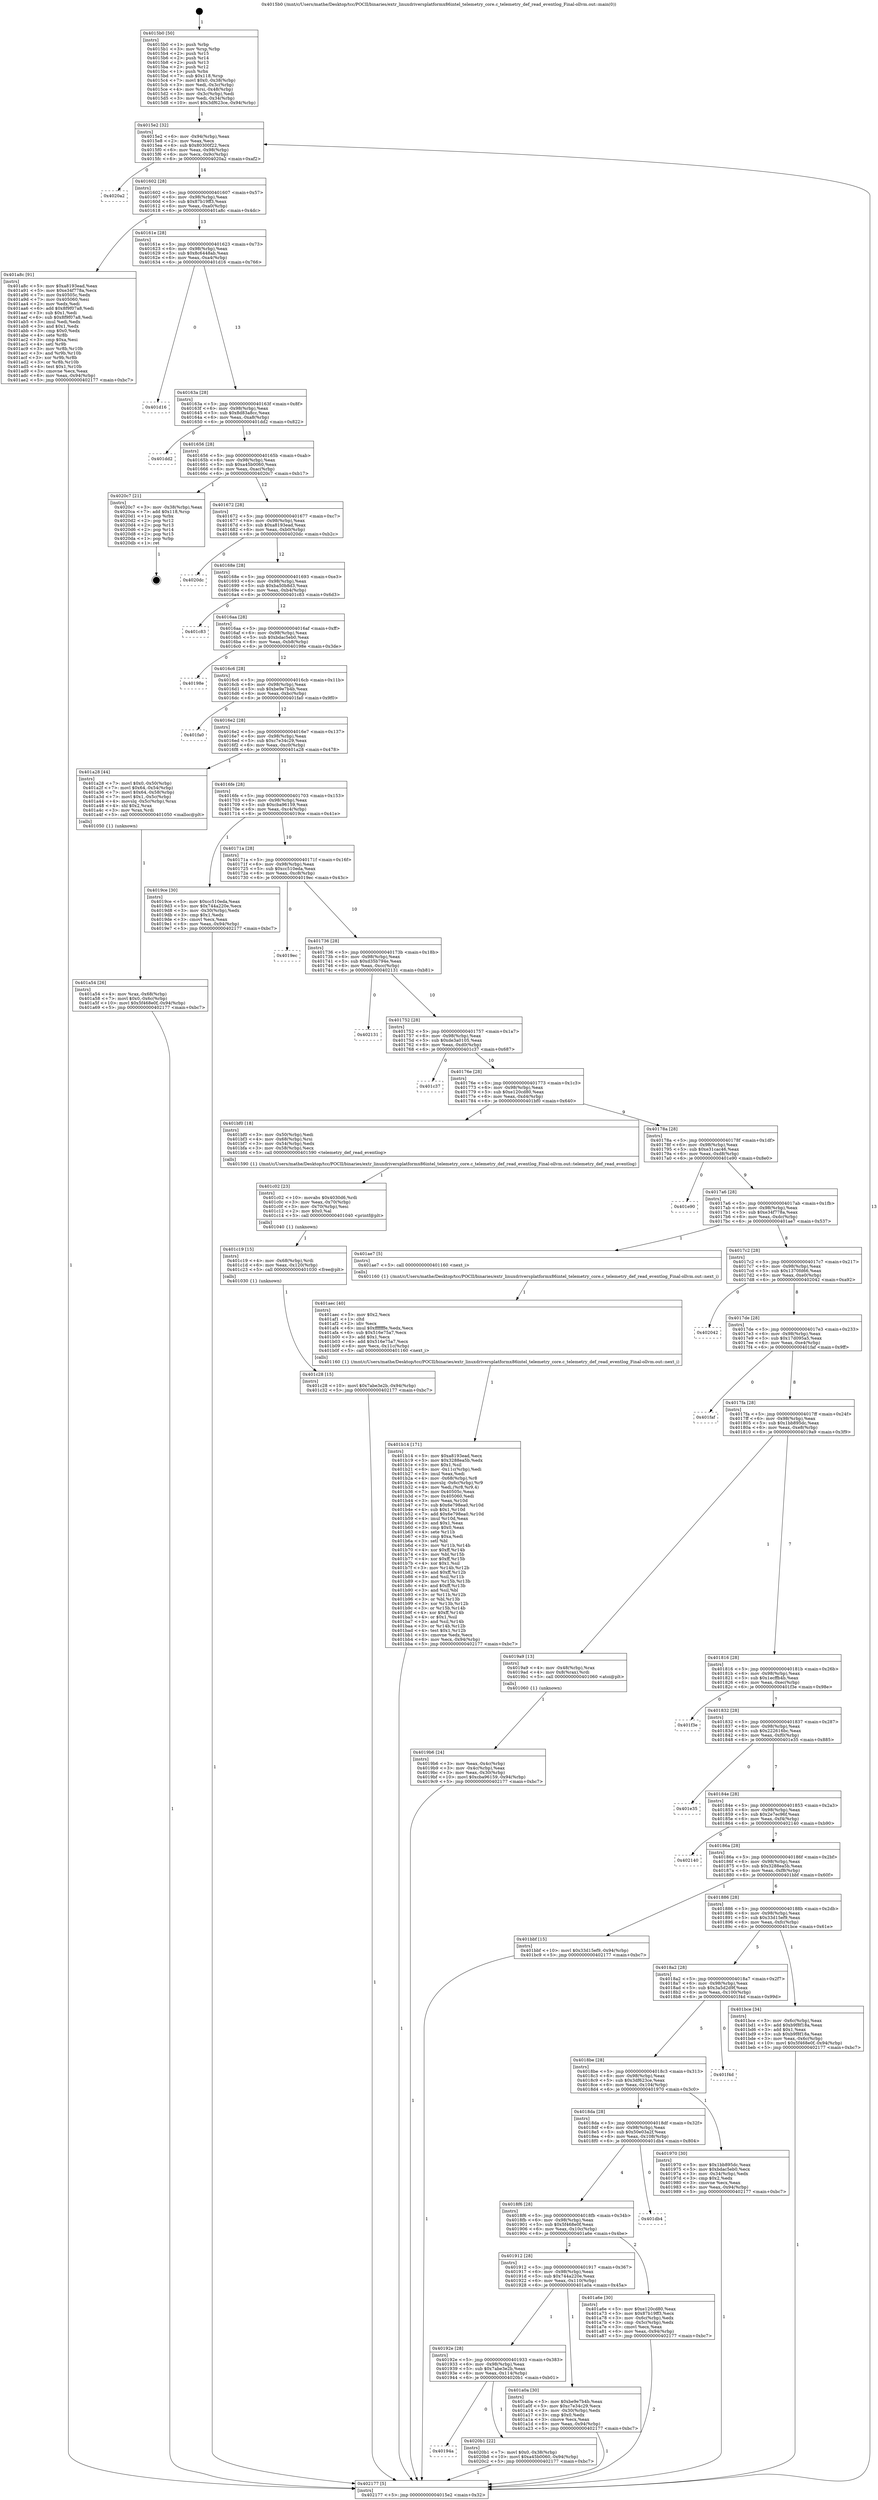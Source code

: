 digraph "0x4015b0" {
  label = "0x4015b0 (/mnt/c/Users/mathe/Desktop/tcc/POCII/binaries/extr_linuxdriversplatformx86intel_telemetry_core.c_telemetry_def_read_eventlog_Final-ollvm.out::main(0))"
  labelloc = "t"
  node[shape=record]

  Entry [label="",width=0.3,height=0.3,shape=circle,fillcolor=black,style=filled]
  "0x4015e2" [label="{
     0x4015e2 [32]\l
     | [instrs]\l
     &nbsp;&nbsp;0x4015e2 \<+6\>: mov -0x94(%rbp),%eax\l
     &nbsp;&nbsp;0x4015e8 \<+2\>: mov %eax,%ecx\l
     &nbsp;&nbsp;0x4015ea \<+6\>: sub $0x80300f22,%ecx\l
     &nbsp;&nbsp;0x4015f0 \<+6\>: mov %eax,-0x98(%rbp)\l
     &nbsp;&nbsp;0x4015f6 \<+6\>: mov %ecx,-0x9c(%rbp)\l
     &nbsp;&nbsp;0x4015fc \<+6\>: je 00000000004020a2 \<main+0xaf2\>\l
  }"]
  "0x4020a2" [label="{
     0x4020a2\l
  }", style=dashed]
  "0x401602" [label="{
     0x401602 [28]\l
     | [instrs]\l
     &nbsp;&nbsp;0x401602 \<+5\>: jmp 0000000000401607 \<main+0x57\>\l
     &nbsp;&nbsp;0x401607 \<+6\>: mov -0x98(%rbp),%eax\l
     &nbsp;&nbsp;0x40160d \<+5\>: sub $0x87b19ff3,%eax\l
     &nbsp;&nbsp;0x401612 \<+6\>: mov %eax,-0xa0(%rbp)\l
     &nbsp;&nbsp;0x401618 \<+6\>: je 0000000000401a8c \<main+0x4dc\>\l
  }"]
  Exit [label="",width=0.3,height=0.3,shape=circle,fillcolor=black,style=filled,peripheries=2]
  "0x401a8c" [label="{
     0x401a8c [91]\l
     | [instrs]\l
     &nbsp;&nbsp;0x401a8c \<+5\>: mov $0xa8193ead,%eax\l
     &nbsp;&nbsp;0x401a91 \<+5\>: mov $0xe34f778a,%ecx\l
     &nbsp;&nbsp;0x401a96 \<+7\>: mov 0x40505c,%edx\l
     &nbsp;&nbsp;0x401a9d \<+7\>: mov 0x405060,%esi\l
     &nbsp;&nbsp;0x401aa4 \<+2\>: mov %edx,%edi\l
     &nbsp;&nbsp;0x401aa6 \<+6\>: add $0x8f9f07a8,%edi\l
     &nbsp;&nbsp;0x401aac \<+3\>: sub $0x1,%edi\l
     &nbsp;&nbsp;0x401aaf \<+6\>: sub $0x8f9f07a8,%edi\l
     &nbsp;&nbsp;0x401ab5 \<+3\>: imul %edi,%edx\l
     &nbsp;&nbsp;0x401ab8 \<+3\>: and $0x1,%edx\l
     &nbsp;&nbsp;0x401abb \<+3\>: cmp $0x0,%edx\l
     &nbsp;&nbsp;0x401abe \<+4\>: sete %r8b\l
     &nbsp;&nbsp;0x401ac2 \<+3\>: cmp $0xa,%esi\l
     &nbsp;&nbsp;0x401ac5 \<+4\>: setl %r9b\l
     &nbsp;&nbsp;0x401ac9 \<+3\>: mov %r8b,%r10b\l
     &nbsp;&nbsp;0x401acc \<+3\>: and %r9b,%r10b\l
     &nbsp;&nbsp;0x401acf \<+3\>: xor %r9b,%r8b\l
     &nbsp;&nbsp;0x401ad2 \<+3\>: or %r8b,%r10b\l
     &nbsp;&nbsp;0x401ad5 \<+4\>: test $0x1,%r10b\l
     &nbsp;&nbsp;0x401ad9 \<+3\>: cmovne %ecx,%eax\l
     &nbsp;&nbsp;0x401adc \<+6\>: mov %eax,-0x94(%rbp)\l
     &nbsp;&nbsp;0x401ae2 \<+5\>: jmp 0000000000402177 \<main+0xbc7\>\l
  }"]
  "0x40161e" [label="{
     0x40161e [28]\l
     | [instrs]\l
     &nbsp;&nbsp;0x40161e \<+5\>: jmp 0000000000401623 \<main+0x73\>\l
     &nbsp;&nbsp;0x401623 \<+6\>: mov -0x98(%rbp),%eax\l
     &nbsp;&nbsp;0x401629 \<+5\>: sub $0x8c6448ab,%eax\l
     &nbsp;&nbsp;0x40162e \<+6\>: mov %eax,-0xa4(%rbp)\l
     &nbsp;&nbsp;0x401634 \<+6\>: je 0000000000401d16 \<main+0x766\>\l
  }"]
  "0x40194a" [label="{
     0x40194a\l
  }", style=dashed]
  "0x401d16" [label="{
     0x401d16\l
  }", style=dashed]
  "0x40163a" [label="{
     0x40163a [28]\l
     | [instrs]\l
     &nbsp;&nbsp;0x40163a \<+5\>: jmp 000000000040163f \<main+0x8f\>\l
     &nbsp;&nbsp;0x40163f \<+6\>: mov -0x98(%rbp),%eax\l
     &nbsp;&nbsp;0x401645 \<+5\>: sub $0x8d83a8cc,%eax\l
     &nbsp;&nbsp;0x40164a \<+6\>: mov %eax,-0xa8(%rbp)\l
     &nbsp;&nbsp;0x401650 \<+6\>: je 0000000000401dd2 \<main+0x822\>\l
  }"]
  "0x4020b1" [label="{
     0x4020b1 [22]\l
     | [instrs]\l
     &nbsp;&nbsp;0x4020b1 \<+7\>: movl $0x0,-0x38(%rbp)\l
     &nbsp;&nbsp;0x4020b8 \<+10\>: movl $0xa45b0060,-0x94(%rbp)\l
     &nbsp;&nbsp;0x4020c2 \<+5\>: jmp 0000000000402177 \<main+0xbc7\>\l
  }"]
  "0x401dd2" [label="{
     0x401dd2\l
  }", style=dashed]
  "0x401656" [label="{
     0x401656 [28]\l
     | [instrs]\l
     &nbsp;&nbsp;0x401656 \<+5\>: jmp 000000000040165b \<main+0xab\>\l
     &nbsp;&nbsp;0x40165b \<+6\>: mov -0x98(%rbp),%eax\l
     &nbsp;&nbsp;0x401661 \<+5\>: sub $0xa45b0060,%eax\l
     &nbsp;&nbsp;0x401666 \<+6\>: mov %eax,-0xac(%rbp)\l
     &nbsp;&nbsp;0x40166c \<+6\>: je 00000000004020c7 \<main+0xb17\>\l
  }"]
  "0x401c28" [label="{
     0x401c28 [15]\l
     | [instrs]\l
     &nbsp;&nbsp;0x401c28 \<+10\>: movl $0x7abe3e2b,-0x94(%rbp)\l
     &nbsp;&nbsp;0x401c32 \<+5\>: jmp 0000000000402177 \<main+0xbc7\>\l
  }"]
  "0x4020c7" [label="{
     0x4020c7 [21]\l
     | [instrs]\l
     &nbsp;&nbsp;0x4020c7 \<+3\>: mov -0x38(%rbp),%eax\l
     &nbsp;&nbsp;0x4020ca \<+7\>: add $0x118,%rsp\l
     &nbsp;&nbsp;0x4020d1 \<+1\>: pop %rbx\l
     &nbsp;&nbsp;0x4020d2 \<+2\>: pop %r12\l
     &nbsp;&nbsp;0x4020d4 \<+2\>: pop %r13\l
     &nbsp;&nbsp;0x4020d6 \<+2\>: pop %r14\l
     &nbsp;&nbsp;0x4020d8 \<+2\>: pop %r15\l
     &nbsp;&nbsp;0x4020da \<+1\>: pop %rbp\l
     &nbsp;&nbsp;0x4020db \<+1\>: ret\l
  }"]
  "0x401672" [label="{
     0x401672 [28]\l
     | [instrs]\l
     &nbsp;&nbsp;0x401672 \<+5\>: jmp 0000000000401677 \<main+0xc7\>\l
     &nbsp;&nbsp;0x401677 \<+6\>: mov -0x98(%rbp),%eax\l
     &nbsp;&nbsp;0x40167d \<+5\>: sub $0xa8193ead,%eax\l
     &nbsp;&nbsp;0x401682 \<+6\>: mov %eax,-0xb0(%rbp)\l
     &nbsp;&nbsp;0x401688 \<+6\>: je 00000000004020dc \<main+0xb2c\>\l
  }"]
  "0x401c19" [label="{
     0x401c19 [15]\l
     | [instrs]\l
     &nbsp;&nbsp;0x401c19 \<+4\>: mov -0x68(%rbp),%rdi\l
     &nbsp;&nbsp;0x401c1d \<+6\>: mov %eax,-0x120(%rbp)\l
     &nbsp;&nbsp;0x401c23 \<+5\>: call 0000000000401030 \<free@plt\>\l
     | [calls]\l
     &nbsp;&nbsp;0x401030 \{1\} (unknown)\l
  }"]
  "0x4020dc" [label="{
     0x4020dc\l
  }", style=dashed]
  "0x40168e" [label="{
     0x40168e [28]\l
     | [instrs]\l
     &nbsp;&nbsp;0x40168e \<+5\>: jmp 0000000000401693 \<main+0xe3\>\l
     &nbsp;&nbsp;0x401693 \<+6\>: mov -0x98(%rbp),%eax\l
     &nbsp;&nbsp;0x401699 \<+5\>: sub $0xba50b8d3,%eax\l
     &nbsp;&nbsp;0x40169e \<+6\>: mov %eax,-0xb4(%rbp)\l
     &nbsp;&nbsp;0x4016a4 \<+6\>: je 0000000000401c83 \<main+0x6d3\>\l
  }"]
  "0x401c02" [label="{
     0x401c02 [23]\l
     | [instrs]\l
     &nbsp;&nbsp;0x401c02 \<+10\>: movabs $0x4030d6,%rdi\l
     &nbsp;&nbsp;0x401c0c \<+3\>: mov %eax,-0x70(%rbp)\l
     &nbsp;&nbsp;0x401c0f \<+3\>: mov -0x70(%rbp),%esi\l
     &nbsp;&nbsp;0x401c12 \<+2\>: mov $0x0,%al\l
     &nbsp;&nbsp;0x401c14 \<+5\>: call 0000000000401040 \<printf@plt\>\l
     | [calls]\l
     &nbsp;&nbsp;0x401040 \{1\} (unknown)\l
  }"]
  "0x401c83" [label="{
     0x401c83\l
  }", style=dashed]
  "0x4016aa" [label="{
     0x4016aa [28]\l
     | [instrs]\l
     &nbsp;&nbsp;0x4016aa \<+5\>: jmp 00000000004016af \<main+0xff\>\l
     &nbsp;&nbsp;0x4016af \<+6\>: mov -0x98(%rbp),%eax\l
     &nbsp;&nbsp;0x4016b5 \<+5\>: sub $0xbdac5eb0,%eax\l
     &nbsp;&nbsp;0x4016ba \<+6\>: mov %eax,-0xb8(%rbp)\l
     &nbsp;&nbsp;0x4016c0 \<+6\>: je 000000000040198e \<main+0x3de\>\l
  }"]
  "0x401b14" [label="{
     0x401b14 [171]\l
     | [instrs]\l
     &nbsp;&nbsp;0x401b14 \<+5\>: mov $0xa8193ead,%ecx\l
     &nbsp;&nbsp;0x401b19 \<+5\>: mov $0x3288ea5b,%edx\l
     &nbsp;&nbsp;0x401b1e \<+3\>: mov $0x1,%sil\l
     &nbsp;&nbsp;0x401b21 \<+6\>: mov -0x11c(%rbp),%edi\l
     &nbsp;&nbsp;0x401b27 \<+3\>: imul %eax,%edi\l
     &nbsp;&nbsp;0x401b2a \<+4\>: mov -0x68(%rbp),%r8\l
     &nbsp;&nbsp;0x401b2e \<+4\>: movslq -0x6c(%rbp),%r9\l
     &nbsp;&nbsp;0x401b32 \<+4\>: mov %edi,(%r8,%r9,4)\l
     &nbsp;&nbsp;0x401b36 \<+7\>: mov 0x40505c,%eax\l
     &nbsp;&nbsp;0x401b3d \<+7\>: mov 0x405060,%edi\l
     &nbsp;&nbsp;0x401b44 \<+3\>: mov %eax,%r10d\l
     &nbsp;&nbsp;0x401b47 \<+7\>: sub $0x6e798ea0,%r10d\l
     &nbsp;&nbsp;0x401b4e \<+4\>: sub $0x1,%r10d\l
     &nbsp;&nbsp;0x401b52 \<+7\>: add $0x6e798ea0,%r10d\l
     &nbsp;&nbsp;0x401b59 \<+4\>: imul %r10d,%eax\l
     &nbsp;&nbsp;0x401b5d \<+3\>: and $0x1,%eax\l
     &nbsp;&nbsp;0x401b60 \<+3\>: cmp $0x0,%eax\l
     &nbsp;&nbsp;0x401b63 \<+4\>: sete %r11b\l
     &nbsp;&nbsp;0x401b67 \<+3\>: cmp $0xa,%edi\l
     &nbsp;&nbsp;0x401b6a \<+3\>: setl %bl\l
     &nbsp;&nbsp;0x401b6d \<+3\>: mov %r11b,%r14b\l
     &nbsp;&nbsp;0x401b70 \<+4\>: xor $0xff,%r14b\l
     &nbsp;&nbsp;0x401b74 \<+3\>: mov %bl,%r15b\l
     &nbsp;&nbsp;0x401b77 \<+4\>: xor $0xff,%r15b\l
     &nbsp;&nbsp;0x401b7b \<+4\>: xor $0x1,%sil\l
     &nbsp;&nbsp;0x401b7f \<+3\>: mov %r14b,%r12b\l
     &nbsp;&nbsp;0x401b82 \<+4\>: and $0xff,%r12b\l
     &nbsp;&nbsp;0x401b86 \<+3\>: and %sil,%r11b\l
     &nbsp;&nbsp;0x401b89 \<+3\>: mov %r15b,%r13b\l
     &nbsp;&nbsp;0x401b8c \<+4\>: and $0xff,%r13b\l
     &nbsp;&nbsp;0x401b90 \<+3\>: and %sil,%bl\l
     &nbsp;&nbsp;0x401b93 \<+3\>: or %r11b,%r12b\l
     &nbsp;&nbsp;0x401b96 \<+3\>: or %bl,%r13b\l
     &nbsp;&nbsp;0x401b99 \<+3\>: xor %r13b,%r12b\l
     &nbsp;&nbsp;0x401b9c \<+3\>: or %r15b,%r14b\l
     &nbsp;&nbsp;0x401b9f \<+4\>: xor $0xff,%r14b\l
     &nbsp;&nbsp;0x401ba3 \<+4\>: or $0x1,%sil\l
     &nbsp;&nbsp;0x401ba7 \<+3\>: and %sil,%r14b\l
     &nbsp;&nbsp;0x401baa \<+3\>: or %r14b,%r12b\l
     &nbsp;&nbsp;0x401bad \<+4\>: test $0x1,%r12b\l
     &nbsp;&nbsp;0x401bb1 \<+3\>: cmovne %edx,%ecx\l
     &nbsp;&nbsp;0x401bb4 \<+6\>: mov %ecx,-0x94(%rbp)\l
     &nbsp;&nbsp;0x401bba \<+5\>: jmp 0000000000402177 \<main+0xbc7\>\l
  }"]
  "0x40198e" [label="{
     0x40198e\l
  }", style=dashed]
  "0x4016c6" [label="{
     0x4016c6 [28]\l
     | [instrs]\l
     &nbsp;&nbsp;0x4016c6 \<+5\>: jmp 00000000004016cb \<main+0x11b\>\l
     &nbsp;&nbsp;0x4016cb \<+6\>: mov -0x98(%rbp),%eax\l
     &nbsp;&nbsp;0x4016d1 \<+5\>: sub $0xbe9e7b4b,%eax\l
     &nbsp;&nbsp;0x4016d6 \<+6\>: mov %eax,-0xbc(%rbp)\l
     &nbsp;&nbsp;0x4016dc \<+6\>: je 0000000000401fa0 \<main+0x9f0\>\l
  }"]
  "0x401aec" [label="{
     0x401aec [40]\l
     | [instrs]\l
     &nbsp;&nbsp;0x401aec \<+5\>: mov $0x2,%ecx\l
     &nbsp;&nbsp;0x401af1 \<+1\>: cltd\l
     &nbsp;&nbsp;0x401af2 \<+2\>: idiv %ecx\l
     &nbsp;&nbsp;0x401af4 \<+6\>: imul $0xfffffffe,%edx,%ecx\l
     &nbsp;&nbsp;0x401afa \<+6\>: sub $0x516e75a7,%ecx\l
     &nbsp;&nbsp;0x401b00 \<+3\>: add $0x1,%ecx\l
     &nbsp;&nbsp;0x401b03 \<+6\>: add $0x516e75a7,%ecx\l
     &nbsp;&nbsp;0x401b09 \<+6\>: mov %ecx,-0x11c(%rbp)\l
     &nbsp;&nbsp;0x401b0f \<+5\>: call 0000000000401160 \<next_i\>\l
     | [calls]\l
     &nbsp;&nbsp;0x401160 \{1\} (/mnt/c/Users/mathe/Desktop/tcc/POCII/binaries/extr_linuxdriversplatformx86intel_telemetry_core.c_telemetry_def_read_eventlog_Final-ollvm.out::next_i)\l
  }"]
  "0x401fa0" [label="{
     0x401fa0\l
  }", style=dashed]
  "0x4016e2" [label="{
     0x4016e2 [28]\l
     | [instrs]\l
     &nbsp;&nbsp;0x4016e2 \<+5\>: jmp 00000000004016e7 \<main+0x137\>\l
     &nbsp;&nbsp;0x4016e7 \<+6\>: mov -0x98(%rbp),%eax\l
     &nbsp;&nbsp;0x4016ed \<+5\>: sub $0xc7e34c29,%eax\l
     &nbsp;&nbsp;0x4016f2 \<+6\>: mov %eax,-0xc0(%rbp)\l
     &nbsp;&nbsp;0x4016f8 \<+6\>: je 0000000000401a28 \<main+0x478\>\l
  }"]
  "0x401a54" [label="{
     0x401a54 [26]\l
     | [instrs]\l
     &nbsp;&nbsp;0x401a54 \<+4\>: mov %rax,-0x68(%rbp)\l
     &nbsp;&nbsp;0x401a58 \<+7\>: movl $0x0,-0x6c(%rbp)\l
     &nbsp;&nbsp;0x401a5f \<+10\>: movl $0x5f468e0f,-0x94(%rbp)\l
     &nbsp;&nbsp;0x401a69 \<+5\>: jmp 0000000000402177 \<main+0xbc7\>\l
  }"]
  "0x401a28" [label="{
     0x401a28 [44]\l
     | [instrs]\l
     &nbsp;&nbsp;0x401a28 \<+7\>: movl $0x0,-0x50(%rbp)\l
     &nbsp;&nbsp;0x401a2f \<+7\>: movl $0x64,-0x54(%rbp)\l
     &nbsp;&nbsp;0x401a36 \<+7\>: movl $0x64,-0x58(%rbp)\l
     &nbsp;&nbsp;0x401a3d \<+7\>: movl $0x1,-0x5c(%rbp)\l
     &nbsp;&nbsp;0x401a44 \<+4\>: movslq -0x5c(%rbp),%rax\l
     &nbsp;&nbsp;0x401a48 \<+4\>: shl $0x2,%rax\l
     &nbsp;&nbsp;0x401a4c \<+3\>: mov %rax,%rdi\l
     &nbsp;&nbsp;0x401a4f \<+5\>: call 0000000000401050 \<malloc@plt\>\l
     | [calls]\l
     &nbsp;&nbsp;0x401050 \{1\} (unknown)\l
  }"]
  "0x4016fe" [label="{
     0x4016fe [28]\l
     | [instrs]\l
     &nbsp;&nbsp;0x4016fe \<+5\>: jmp 0000000000401703 \<main+0x153\>\l
     &nbsp;&nbsp;0x401703 \<+6\>: mov -0x98(%rbp),%eax\l
     &nbsp;&nbsp;0x401709 \<+5\>: sub $0xcba96159,%eax\l
     &nbsp;&nbsp;0x40170e \<+6\>: mov %eax,-0xc4(%rbp)\l
     &nbsp;&nbsp;0x401714 \<+6\>: je 00000000004019ce \<main+0x41e\>\l
  }"]
  "0x40192e" [label="{
     0x40192e [28]\l
     | [instrs]\l
     &nbsp;&nbsp;0x40192e \<+5\>: jmp 0000000000401933 \<main+0x383\>\l
     &nbsp;&nbsp;0x401933 \<+6\>: mov -0x98(%rbp),%eax\l
     &nbsp;&nbsp;0x401939 \<+5\>: sub $0x7abe3e2b,%eax\l
     &nbsp;&nbsp;0x40193e \<+6\>: mov %eax,-0x114(%rbp)\l
     &nbsp;&nbsp;0x401944 \<+6\>: je 00000000004020b1 \<main+0xb01\>\l
  }"]
  "0x4019ce" [label="{
     0x4019ce [30]\l
     | [instrs]\l
     &nbsp;&nbsp;0x4019ce \<+5\>: mov $0xcc510eda,%eax\l
     &nbsp;&nbsp;0x4019d3 \<+5\>: mov $0x744a220e,%ecx\l
     &nbsp;&nbsp;0x4019d8 \<+3\>: mov -0x30(%rbp),%edx\l
     &nbsp;&nbsp;0x4019db \<+3\>: cmp $0x1,%edx\l
     &nbsp;&nbsp;0x4019de \<+3\>: cmovl %ecx,%eax\l
     &nbsp;&nbsp;0x4019e1 \<+6\>: mov %eax,-0x94(%rbp)\l
     &nbsp;&nbsp;0x4019e7 \<+5\>: jmp 0000000000402177 \<main+0xbc7\>\l
  }"]
  "0x40171a" [label="{
     0x40171a [28]\l
     | [instrs]\l
     &nbsp;&nbsp;0x40171a \<+5\>: jmp 000000000040171f \<main+0x16f\>\l
     &nbsp;&nbsp;0x40171f \<+6\>: mov -0x98(%rbp),%eax\l
     &nbsp;&nbsp;0x401725 \<+5\>: sub $0xcc510eda,%eax\l
     &nbsp;&nbsp;0x40172a \<+6\>: mov %eax,-0xc8(%rbp)\l
     &nbsp;&nbsp;0x401730 \<+6\>: je 00000000004019ec \<main+0x43c\>\l
  }"]
  "0x401a0a" [label="{
     0x401a0a [30]\l
     | [instrs]\l
     &nbsp;&nbsp;0x401a0a \<+5\>: mov $0xbe9e7b4b,%eax\l
     &nbsp;&nbsp;0x401a0f \<+5\>: mov $0xc7e34c29,%ecx\l
     &nbsp;&nbsp;0x401a14 \<+3\>: mov -0x30(%rbp),%edx\l
     &nbsp;&nbsp;0x401a17 \<+3\>: cmp $0x0,%edx\l
     &nbsp;&nbsp;0x401a1a \<+3\>: cmove %ecx,%eax\l
     &nbsp;&nbsp;0x401a1d \<+6\>: mov %eax,-0x94(%rbp)\l
     &nbsp;&nbsp;0x401a23 \<+5\>: jmp 0000000000402177 \<main+0xbc7\>\l
  }"]
  "0x4019ec" [label="{
     0x4019ec\l
  }", style=dashed]
  "0x401736" [label="{
     0x401736 [28]\l
     | [instrs]\l
     &nbsp;&nbsp;0x401736 \<+5\>: jmp 000000000040173b \<main+0x18b\>\l
     &nbsp;&nbsp;0x40173b \<+6\>: mov -0x98(%rbp),%eax\l
     &nbsp;&nbsp;0x401741 \<+5\>: sub $0xd35b794e,%eax\l
     &nbsp;&nbsp;0x401746 \<+6\>: mov %eax,-0xcc(%rbp)\l
     &nbsp;&nbsp;0x40174c \<+6\>: je 0000000000402131 \<main+0xb81\>\l
  }"]
  "0x401912" [label="{
     0x401912 [28]\l
     | [instrs]\l
     &nbsp;&nbsp;0x401912 \<+5\>: jmp 0000000000401917 \<main+0x367\>\l
     &nbsp;&nbsp;0x401917 \<+6\>: mov -0x98(%rbp),%eax\l
     &nbsp;&nbsp;0x40191d \<+5\>: sub $0x744a220e,%eax\l
     &nbsp;&nbsp;0x401922 \<+6\>: mov %eax,-0x110(%rbp)\l
     &nbsp;&nbsp;0x401928 \<+6\>: je 0000000000401a0a \<main+0x45a\>\l
  }"]
  "0x402131" [label="{
     0x402131\l
  }", style=dashed]
  "0x401752" [label="{
     0x401752 [28]\l
     | [instrs]\l
     &nbsp;&nbsp;0x401752 \<+5\>: jmp 0000000000401757 \<main+0x1a7\>\l
     &nbsp;&nbsp;0x401757 \<+6\>: mov -0x98(%rbp),%eax\l
     &nbsp;&nbsp;0x40175d \<+5\>: sub $0xde3a0105,%eax\l
     &nbsp;&nbsp;0x401762 \<+6\>: mov %eax,-0xd0(%rbp)\l
     &nbsp;&nbsp;0x401768 \<+6\>: je 0000000000401c37 \<main+0x687\>\l
  }"]
  "0x401a6e" [label="{
     0x401a6e [30]\l
     | [instrs]\l
     &nbsp;&nbsp;0x401a6e \<+5\>: mov $0xe120cd80,%eax\l
     &nbsp;&nbsp;0x401a73 \<+5\>: mov $0x87b19ff3,%ecx\l
     &nbsp;&nbsp;0x401a78 \<+3\>: mov -0x6c(%rbp),%edx\l
     &nbsp;&nbsp;0x401a7b \<+3\>: cmp -0x5c(%rbp),%edx\l
     &nbsp;&nbsp;0x401a7e \<+3\>: cmovl %ecx,%eax\l
     &nbsp;&nbsp;0x401a81 \<+6\>: mov %eax,-0x94(%rbp)\l
     &nbsp;&nbsp;0x401a87 \<+5\>: jmp 0000000000402177 \<main+0xbc7\>\l
  }"]
  "0x401c37" [label="{
     0x401c37\l
  }", style=dashed]
  "0x40176e" [label="{
     0x40176e [28]\l
     | [instrs]\l
     &nbsp;&nbsp;0x40176e \<+5\>: jmp 0000000000401773 \<main+0x1c3\>\l
     &nbsp;&nbsp;0x401773 \<+6\>: mov -0x98(%rbp),%eax\l
     &nbsp;&nbsp;0x401779 \<+5\>: sub $0xe120cd80,%eax\l
     &nbsp;&nbsp;0x40177e \<+6\>: mov %eax,-0xd4(%rbp)\l
     &nbsp;&nbsp;0x401784 \<+6\>: je 0000000000401bf0 \<main+0x640\>\l
  }"]
  "0x4018f6" [label="{
     0x4018f6 [28]\l
     | [instrs]\l
     &nbsp;&nbsp;0x4018f6 \<+5\>: jmp 00000000004018fb \<main+0x34b\>\l
     &nbsp;&nbsp;0x4018fb \<+6\>: mov -0x98(%rbp),%eax\l
     &nbsp;&nbsp;0x401901 \<+5\>: sub $0x5f468e0f,%eax\l
     &nbsp;&nbsp;0x401906 \<+6\>: mov %eax,-0x10c(%rbp)\l
     &nbsp;&nbsp;0x40190c \<+6\>: je 0000000000401a6e \<main+0x4be\>\l
  }"]
  "0x401bf0" [label="{
     0x401bf0 [18]\l
     | [instrs]\l
     &nbsp;&nbsp;0x401bf0 \<+3\>: mov -0x50(%rbp),%edi\l
     &nbsp;&nbsp;0x401bf3 \<+4\>: mov -0x68(%rbp),%rsi\l
     &nbsp;&nbsp;0x401bf7 \<+3\>: mov -0x54(%rbp),%edx\l
     &nbsp;&nbsp;0x401bfa \<+3\>: mov -0x58(%rbp),%ecx\l
     &nbsp;&nbsp;0x401bfd \<+5\>: call 0000000000401590 \<telemetry_def_read_eventlog\>\l
     | [calls]\l
     &nbsp;&nbsp;0x401590 \{1\} (/mnt/c/Users/mathe/Desktop/tcc/POCII/binaries/extr_linuxdriversplatformx86intel_telemetry_core.c_telemetry_def_read_eventlog_Final-ollvm.out::telemetry_def_read_eventlog)\l
  }"]
  "0x40178a" [label="{
     0x40178a [28]\l
     | [instrs]\l
     &nbsp;&nbsp;0x40178a \<+5\>: jmp 000000000040178f \<main+0x1df\>\l
     &nbsp;&nbsp;0x40178f \<+6\>: mov -0x98(%rbp),%eax\l
     &nbsp;&nbsp;0x401795 \<+5\>: sub $0xe31cac46,%eax\l
     &nbsp;&nbsp;0x40179a \<+6\>: mov %eax,-0xd8(%rbp)\l
     &nbsp;&nbsp;0x4017a0 \<+6\>: je 0000000000401e90 \<main+0x8e0\>\l
  }"]
  "0x401db4" [label="{
     0x401db4\l
  }", style=dashed]
  "0x401e90" [label="{
     0x401e90\l
  }", style=dashed]
  "0x4017a6" [label="{
     0x4017a6 [28]\l
     | [instrs]\l
     &nbsp;&nbsp;0x4017a6 \<+5\>: jmp 00000000004017ab \<main+0x1fb\>\l
     &nbsp;&nbsp;0x4017ab \<+6\>: mov -0x98(%rbp),%eax\l
     &nbsp;&nbsp;0x4017b1 \<+5\>: sub $0xe34f778a,%eax\l
     &nbsp;&nbsp;0x4017b6 \<+6\>: mov %eax,-0xdc(%rbp)\l
     &nbsp;&nbsp;0x4017bc \<+6\>: je 0000000000401ae7 \<main+0x537\>\l
  }"]
  "0x4019b6" [label="{
     0x4019b6 [24]\l
     | [instrs]\l
     &nbsp;&nbsp;0x4019b6 \<+3\>: mov %eax,-0x4c(%rbp)\l
     &nbsp;&nbsp;0x4019b9 \<+3\>: mov -0x4c(%rbp),%eax\l
     &nbsp;&nbsp;0x4019bc \<+3\>: mov %eax,-0x30(%rbp)\l
     &nbsp;&nbsp;0x4019bf \<+10\>: movl $0xcba96159,-0x94(%rbp)\l
     &nbsp;&nbsp;0x4019c9 \<+5\>: jmp 0000000000402177 \<main+0xbc7\>\l
  }"]
  "0x401ae7" [label="{
     0x401ae7 [5]\l
     | [instrs]\l
     &nbsp;&nbsp;0x401ae7 \<+5\>: call 0000000000401160 \<next_i\>\l
     | [calls]\l
     &nbsp;&nbsp;0x401160 \{1\} (/mnt/c/Users/mathe/Desktop/tcc/POCII/binaries/extr_linuxdriversplatformx86intel_telemetry_core.c_telemetry_def_read_eventlog_Final-ollvm.out::next_i)\l
  }"]
  "0x4017c2" [label="{
     0x4017c2 [28]\l
     | [instrs]\l
     &nbsp;&nbsp;0x4017c2 \<+5\>: jmp 00000000004017c7 \<main+0x217\>\l
     &nbsp;&nbsp;0x4017c7 \<+6\>: mov -0x98(%rbp),%eax\l
     &nbsp;&nbsp;0x4017cd \<+5\>: sub $0x1370fd66,%eax\l
     &nbsp;&nbsp;0x4017d2 \<+6\>: mov %eax,-0xe0(%rbp)\l
     &nbsp;&nbsp;0x4017d8 \<+6\>: je 0000000000402042 \<main+0xa92\>\l
  }"]
  "0x4015b0" [label="{
     0x4015b0 [50]\l
     | [instrs]\l
     &nbsp;&nbsp;0x4015b0 \<+1\>: push %rbp\l
     &nbsp;&nbsp;0x4015b1 \<+3\>: mov %rsp,%rbp\l
     &nbsp;&nbsp;0x4015b4 \<+2\>: push %r15\l
     &nbsp;&nbsp;0x4015b6 \<+2\>: push %r14\l
     &nbsp;&nbsp;0x4015b8 \<+2\>: push %r13\l
     &nbsp;&nbsp;0x4015ba \<+2\>: push %r12\l
     &nbsp;&nbsp;0x4015bc \<+1\>: push %rbx\l
     &nbsp;&nbsp;0x4015bd \<+7\>: sub $0x118,%rsp\l
     &nbsp;&nbsp;0x4015c4 \<+7\>: movl $0x0,-0x38(%rbp)\l
     &nbsp;&nbsp;0x4015cb \<+3\>: mov %edi,-0x3c(%rbp)\l
     &nbsp;&nbsp;0x4015ce \<+4\>: mov %rsi,-0x48(%rbp)\l
     &nbsp;&nbsp;0x4015d2 \<+3\>: mov -0x3c(%rbp),%edi\l
     &nbsp;&nbsp;0x4015d5 \<+3\>: mov %edi,-0x34(%rbp)\l
     &nbsp;&nbsp;0x4015d8 \<+10\>: movl $0x3df623ce,-0x94(%rbp)\l
  }"]
  "0x402042" [label="{
     0x402042\l
  }", style=dashed]
  "0x4017de" [label="{
     0x4017de [28]\l
     | [instrs]\l
     &nbsp;&nbsp;0x4017de \<+5\>: jmp 00000000004017e3 \<main+0x233\>\l
     &nbsp;&nbsp;0x4017e3 \<+6\>: mov -0x98(%rbp),%eax\l
     &nbsp;&nbsp;0x4017e9 \<+5\>: sub $0x17d095a5,%eax\l
     &nbsp;&nbsp;0x4017ee \<+6\>: mov %eax,-0xe4(%rbp)\l
     &nbsp;&nbsp;0x4017f4 \<+6\>: je 0000000000401faf \<main+0x9ff\>\l
  }"]
  "0x402177" [label="{
     0x402177 [5]\l
     | [instrs]\l
     &nbsp;&nbsp;0x402177 \<+5\>: jmp 00000000004015e2 \<main+0x32\>\l
  }"]
  "0x401faf" [label="{
     0x401faf\l
  }", style=dashed]
  "0x4017fa" [label="{
     0x4017fa [28]\l
     | [instrs]\l
     &nbsp;&nbsp;0x4017fa \<+5\>: jmp 00000000004017ff \<main+0x24f\>\l
     &nbsp;&nbsp;0x4017ff \<+6\>: mov -0x98(%rbp),%eax\l
     &nbsp;&nbsp;0x401805 \<+5\>: sub $0x1bb895dc,%eax\l
     &nbsp;&nbsp;0x40180a \<+6\>: mov %eax,-0xe8(%rbp)\l
     &nbsp;&nbsp;0x401810 \<+6\>: je 00000000004019a9 \<main+0x3f9\>\l
  }"]
  "0x4018da" [label="{
     0x4018da [28]\l
     | [instrs]\l
     &nbsp;&nbsp;0x4018da \<+5\>: jmp 00000000004018df \<main+0x32f\>\l
     &nbsp;&nbsp;0x4018df \<+6\>: mov -0x98(%rbp),%eax\l
     &nbsp;&nbsp;0x4018e5 \<+5\>: sub $0x50e03a2f,%eax\l
     &nbsp;&nbsp;0x4018ea \<+6\>: mov %eax,-0x108(%rbp)\l
     &nbsp;&nbsp;0x4018f0 \<+6\>: je 0000000000401db4 \<main+0x804\>\l
  }"]
  "0x4019a9" [label="{
     0x4019a9 [13]\l
     | [instrs]\l
     &nbsp;&nbsp;0x4019a9 \<+4\>: mov -0x48(%rbp),%rax\l
     &nbsp;&nbsp;0x4019ad \<+4\>: mov 0x8(%rax),%rdi\l
     &nbsp;&nbsp;0x4019b1 \<+5\>: call 0000000000401060 \<atoi@plt\>\l
     | [calls]\l
     &nbsp;&nbsp;0x401060 \{1\} (unknown)\l
  }"]
  "0x401816" [label="{
     0x401816 [28]\l
     | [instrs]\l
     &nbsp;&nbsp;0x401816 \<+5\>: jmp 000000000040181b \<main+0x26b\>\l
     &nbsp;&nbsp;0x40181b \<+6\>: mov -0x98(%rbp),%eax\l
     &nbsp;&nbsp;0x401821 \<+5\>: sub $0x1ecffb4b,%eax\l
     &nbsp;&nbsp;0x401826 \<+6\>: mov %eax,-0xec(%rbp)\l
     &nbsp;&nbsp;0x40182c \<+6\>: je 0000000000401f3e \<main+0x98e\>\l
  }"]
  "0x401970" [label="{
     0x401970 [30]\l
     | [instrs]\l
     &nbsp;&nbsp;0x401970 \<+5\>: mov $0x1bb895dc,%eax\l
     &nbsp;&nbsp;0x401975 \<+5\>: mov $0xbdac5eb0,%ecx\l
     &nbsp;&nbsp;0x40197a \<+3\>: mov -0x34(%rbp),%edx\l
     &nbsp;&nbsp;0x40197d \<+3\>: cmp $0x2,%edx\l
     &nbsp;&nbsp;0x401980 \<+3\>: cmovne %ecx,%eax\l
     &nbsp;&nbsp;0x401983 \<+6\>: mov %eax,-0x94(%rbp)\l
     &nbsp;&nbsp;0x401989 \<+5\>: jmp 0000000000402177 \<main+0xbc7\>\l
  }"]
  "0x401f3e" [label="{
     0x401f3e\l
  }", style=dashed]
  "0x401832" [label="{
     0x401832 [28]\l
     | [instrs]\l
     &nbsp;&nbsp;0x401832 \<+5\>: jmp 0000000000401837 \<main+0x287\>\l
     &nbsp;&nbsp;0x401837 \<+6\>: mov -0x98(%rbp),%eax\l
     &nbsp;&nbsp;0x40183d \<+5\>: sub $0x222616bc,%eax\l
     &nbsp;&nbsp;0x401842 \<+6\>: mov %eax,-0xf0(%rbp)\l
     &nbsp;&nbsp;0x401848 \<+6\>: je 0000000000401e35 \<main+0x885\>\l
  }"]
  "0x4018be" [label="{
     0x4018be [28]\l
     | [instrs]\l
     &nbsp;&nbsp;0x4018be \<+5\>: jmp 00000000004018c3 \<main+0x313\>\l
     &nbsp;&nbsp;0x4018c3 \<+6\>: mov -0x98(%rbp),%eax\l
     &nbsp;&nbsp;0x4018c9 \<+5\>: sub $0x3df623ce,%eax\l
     &nbsp;&nbsp;0x4018ce \<+6\>: mov %eax,-0x104(%rbp)\l
     &nbsp;&nbsp;0x4018d4 \<+6\>: je 0000000000401970 \<main+0x3c0\>\l
  }"]
  "0x401e35" [label="{
     0x401e35\l
  }", style=dashed]
  "0x40184e" [label="{
     0x40184e [28]\l
     | [instrs]\l
     &nbsp;&nbsp;0x40184e \<+5\>: jmp 0000000000401853 \<main+0x2a3\>\l
     &nbsp;&nbsp;0x401853 \<+6\>: mov -0x98(%rbp),%eax\l
     &nbsp;&nbsp;0x401859 \<+5\>: sub $0x2e7ec96f,%eax\l
     &nbsp;&nbsp;0x40185e \<+6\>: mov %eax,-0xf4(%rbp)\l
     &nbsp;&nbsp;0x401864 \<+6\>: je 0000000000402140 \<main+0xb90\>\l
  }"]
  "0x401f4d" [label="{
     0x401f4d\l
  }", style=dashed]
  "0x402140" [label="{
     0x402140\l
  }", style=dashed]
  "0x40186a" [label="{
     0x40186a [28]\l
     | [instrs]\l
     &nbsp;&nbsp;0x40186a \<+5\>: jmp 000000000040186f \<main+0x2bf\>\l
     &nbsp;&nbsp;0x40186f \<+6\>: mov -0x98(%rbp),%eax\l
     &nbsp;&nbsp;0x401875 \<+5\>: sub $0x3288ea5b,%eax\l
     &nbsp;&nbsp;0x40187a \<+6\>: mov %eax,-0xf8(%rbp)\l
     &nbsp;&nbsp;0x401880 \<+6\>: je 0000000000401bbf \<main+0x60f\>\l
  }"]
  "0x4018a2" [label="{
     0x4018a2 [28]\l
     | [instrs]\l
     &nbsp;&nbsp;0x4018a2 \<+5\>: jmp 00000000004018a7 \<main+0x2f7\>\l
     &nbsp;&nbsp;0x4018a7 \<+6\>: mov -0x98(%rbp),%eax\l
     &nbsp;&nbsp;0x4018ad \<+5\>: sub $0x3a5d2d9f,%eax\l
     &nbsp;&nbsp;0x4018b2 \<+6\>: mov %eax,-0x100(%rbp)\l
     &nbsp;&nbsp;0x4018b8 \<+6\>: je 0000000000401f4d \<main+0x99d\>\l
  }"]
  "0x401bbf" [label="{
     0x401bbf [15]\l
     | [instrs]\l
     &nbsp;&nbsp;0x401bbf \<+10\>: movl $0x33d15ef9,-0x94(%rbp)\l
     &nbsp;&nbsp;0x401bc9 \<+5\>: jmp 0000000000402177 \<main+0xbc7\>\l
  }"]
  "0x401886" [label="{
     0x401886 [28]\l
     | [instrs]\l
     &nbsp;&nbsp;0x401886 \<+5\>: jmp 000000000040188b \<main+0x2db\>\l
     &nbsp;&nbsp;0x40188b \<+6\>: mov -0x98(%rbp),%eax\l
     &nbsp;&nbsp;0x401891 \<+5\>: sub $0x33d15ef9,%eax\l
     &nbsp;&nbsp;0x401896 \<+6\>: mov %eax,-0xfc(%rbp)\l
     &nbsp;&nbsp;0x40189c \<+6\>: je 0000000000401bce \<main+0x61e\>\l
  }"]
  "0x401bce" [label="{
     0x401bce [34]\l
     | [instrs]\l
     &nbsp;&nbsp;0x401bce \<+3\>: mov -0x6c(%rbp),%eax\l
     &nbsp;&nbsp;0x401bd1 \<+5\>: add $0xb9f8f18a,%eax\l
     &nbsp;&nbsp;0x401bd6 \<+3\>: add $0x1,%eax\l
     &nbsp;&nbsp;0x401bd9 \<+5\>: sub $0xb9f8f18a,%eax\l
     &nbsp;&nbsp;0x401bde \<+3\>: mov %eax,-0x6c(%rbp)\l
     &nbsp;&nbsp;0x401be1 \<+10\>: movl $0x5f468e0f,-0x94(%rbp)\l
     &nbsp;&nbsp;0x401beb \<+5\>: jmp 0000000000402177 \<main+0xbc7\>\l
  }"]
  Entry -> "0x4015b0" [label=" 1"]
  "0x4015e2" -> "0x4020a2" [label=" 0"]
  "0x4015e2" -> "0x401602" [label=" 14"]
  "0x4020c7" -> Exit [label=" 1"]
  "0x401602" -> "0x401a8c" [label=" 1"]
  "0x401602" -> "0x40161e" [label=" 13"]
  "0x4020b1" -> "0x402177" [label=" 1"]
  "0x40161e" -> "0x401d16" [label=" 0"]
  "0x40161e" -> "0x40163a" [label=" 13"]
  "0x40192e" -> "0x40194a" [label=" 0"]
  "0x40163a" -> "0x401dd2" [label=" 0"]
  "0x40163a" -> "0x401656" [label=" 13"]
  "0x40192e" -> "0x4020b1" [label=" 1"]
  "0x401656" -> "0x4020c7" [label=" 1"]
  "0x401656" -> "0x401672" [label=" 12"]
  "0x401c28" -> "0x402177" [label=" 1"]
  "0x401672" -> "0x4020dc" [label=" 0"]
  "0x401672" -> "0x40168e" [label=" 12"]
  "0x401c19" -> "0x401c28" [label=" 1"]
  "0x40168e" -> "0x401c83" [label=" 0"]
  "0x40168e" -> "0x4016aa" [label=" 12"]
  "0x401c02" -> "0x401c19" [label=" 1"]
  "0x4016aa" -> "0x40198e" [label=" 0"]
  "0x4016aa" -> "0x4016c6" [label=" 12"]
  "0x401bf0" -> "0x401c02" [label=" 1"]
  "0x4016c6" -> "0x401fa0" [label=" 0"]
  "0x4016c6" -> "0x4016e2" [label=" 12"]
  "0x401bce" -> "0x402177" [label=" 1"]
  "0x4016e2" -> "0x401a28" [label=" 1"]
  "0x4016e2" -> "0x4016fe" [label=" 11"]
  "0x401bbf" -> "0x402177" [label=" 1"]
  "0x4016fe" -> "0x4019ce" [label=" 1"]
  "0x4016fe" -> "0x40171a" [label=" 10"]
  "0x401b14" -> "0x402177" [label=" 1"]
  "0x40171a" -> "0x4019ec" [label=" 0"]
  "0x40171a" -> "0x401736" [label=" 10"]
  "0x401aec" -> "0x401b14" [label=" 1"]
  "0x401736" -> "0x402131" [label=" 0"]
  "0x401736" -> "0x401752" [label=" 10"]
  "0x401a8c" -> "0x402177" [label=" 1"]
  "0x401752" -> "0x401c37" [label=" 0"]
  "0x401752" -> "0x40176e" [label=" 10"]
  "0x401a6e" -> "0x402177" [label=" 2"]
  "0x40176e" -> "0x401bf0" [label=" 1"]
  "0x40176e" -> "0x40178a" [label=" 9"]
  "0x401a28" -> "0x401a54" [label=" 1"]
  "0x40178a" -> "0x401e90" [label=" 0"]
  "0x40178a" -> "0x4017a6" [label=" 9"]
  "0x401a0a" -> "0x402177" [label=" 1"]
  "0x4017a6" -> "0x401ae7" [label=" 1"]
  "0x4017a6" -> "0x4017c2" [label=" 8"]
  "0x401912" -> "0x401a0a" [label=" 1"]
  "0x4017c2" -> "0x402042" [label=" 0"]
  "0x4017c2" -> "0x4017de" [label=" 8"]
  "0x401ae7" -> "0x401aec" [label=" 1"]
  "0x4017de" -> "0x401faf" [label=" 0"]
  "0x4017de" -> "0x4017fa" [label=" 8"]
  "0x4018f6" -> "0x401912" [label=" 2"]
  "0x4017fa" -> "0x4019a9" [label=" 1"]
  "0x4017fa" -> "0x401816" [label=" 7"]
  "0x4018f6" -> "0x401a6e" [label=" 2"]
  "0x401816" -> "0x401f3e" [label=" 0"]
  "0x401816" -> "0x401832" [label=" 7"]
  "0x401a54" -> "0x402177" [label=" 1"]
  "0x401832" -> "0x401e35" [label=" 0"]
  "0x401832" -> "0x40184e" [label=" 7"]
  "0x4018da" -> "0x401db4" [label=" 0"]
  "0x40184e" -> "0x402140" [label=" 0"]
  "0x40184e" -> "0x40186a" [label=" 7"]
  "0x401912" -> "0x40192e" [label=" 1"]
  "0x40186a" -> "0x401bbf" [label=" 1"]
  "0x40186a" -> "0x401886" [label=" 6"]
  "0x4019b6" -> "0x402177" [label=" 1"]
  "0x401886" -> "0x401bce" [label=" 1"]
  "0x401886" -> "0x4018a2" [label=" 5"]
  "0x4019ce" -> "0x402177" [label=" 1"]
  "0x4018a2" -> "0x401f4d" [label=" 0"]
  "0x4018a2" -> "0x4018be" [label=" 5"]
  "0x4018da" -> "0x4018f6" [label=" 4"]
  "0x4018be" -> "0x401970" [label=" 1"]
  "0x4018be" -> "0x4018da" [label=" 4"]
  "0x401970" -> "0x402177" [label=" 1"]
  "0x4015b0" -> "0x4015e2" [label=" 1"]
  "0x402177" -> "0x4015e2" [label=" 13"]
  "0x4019a9" -> "0x4019b6" [label=" 1"]
}

